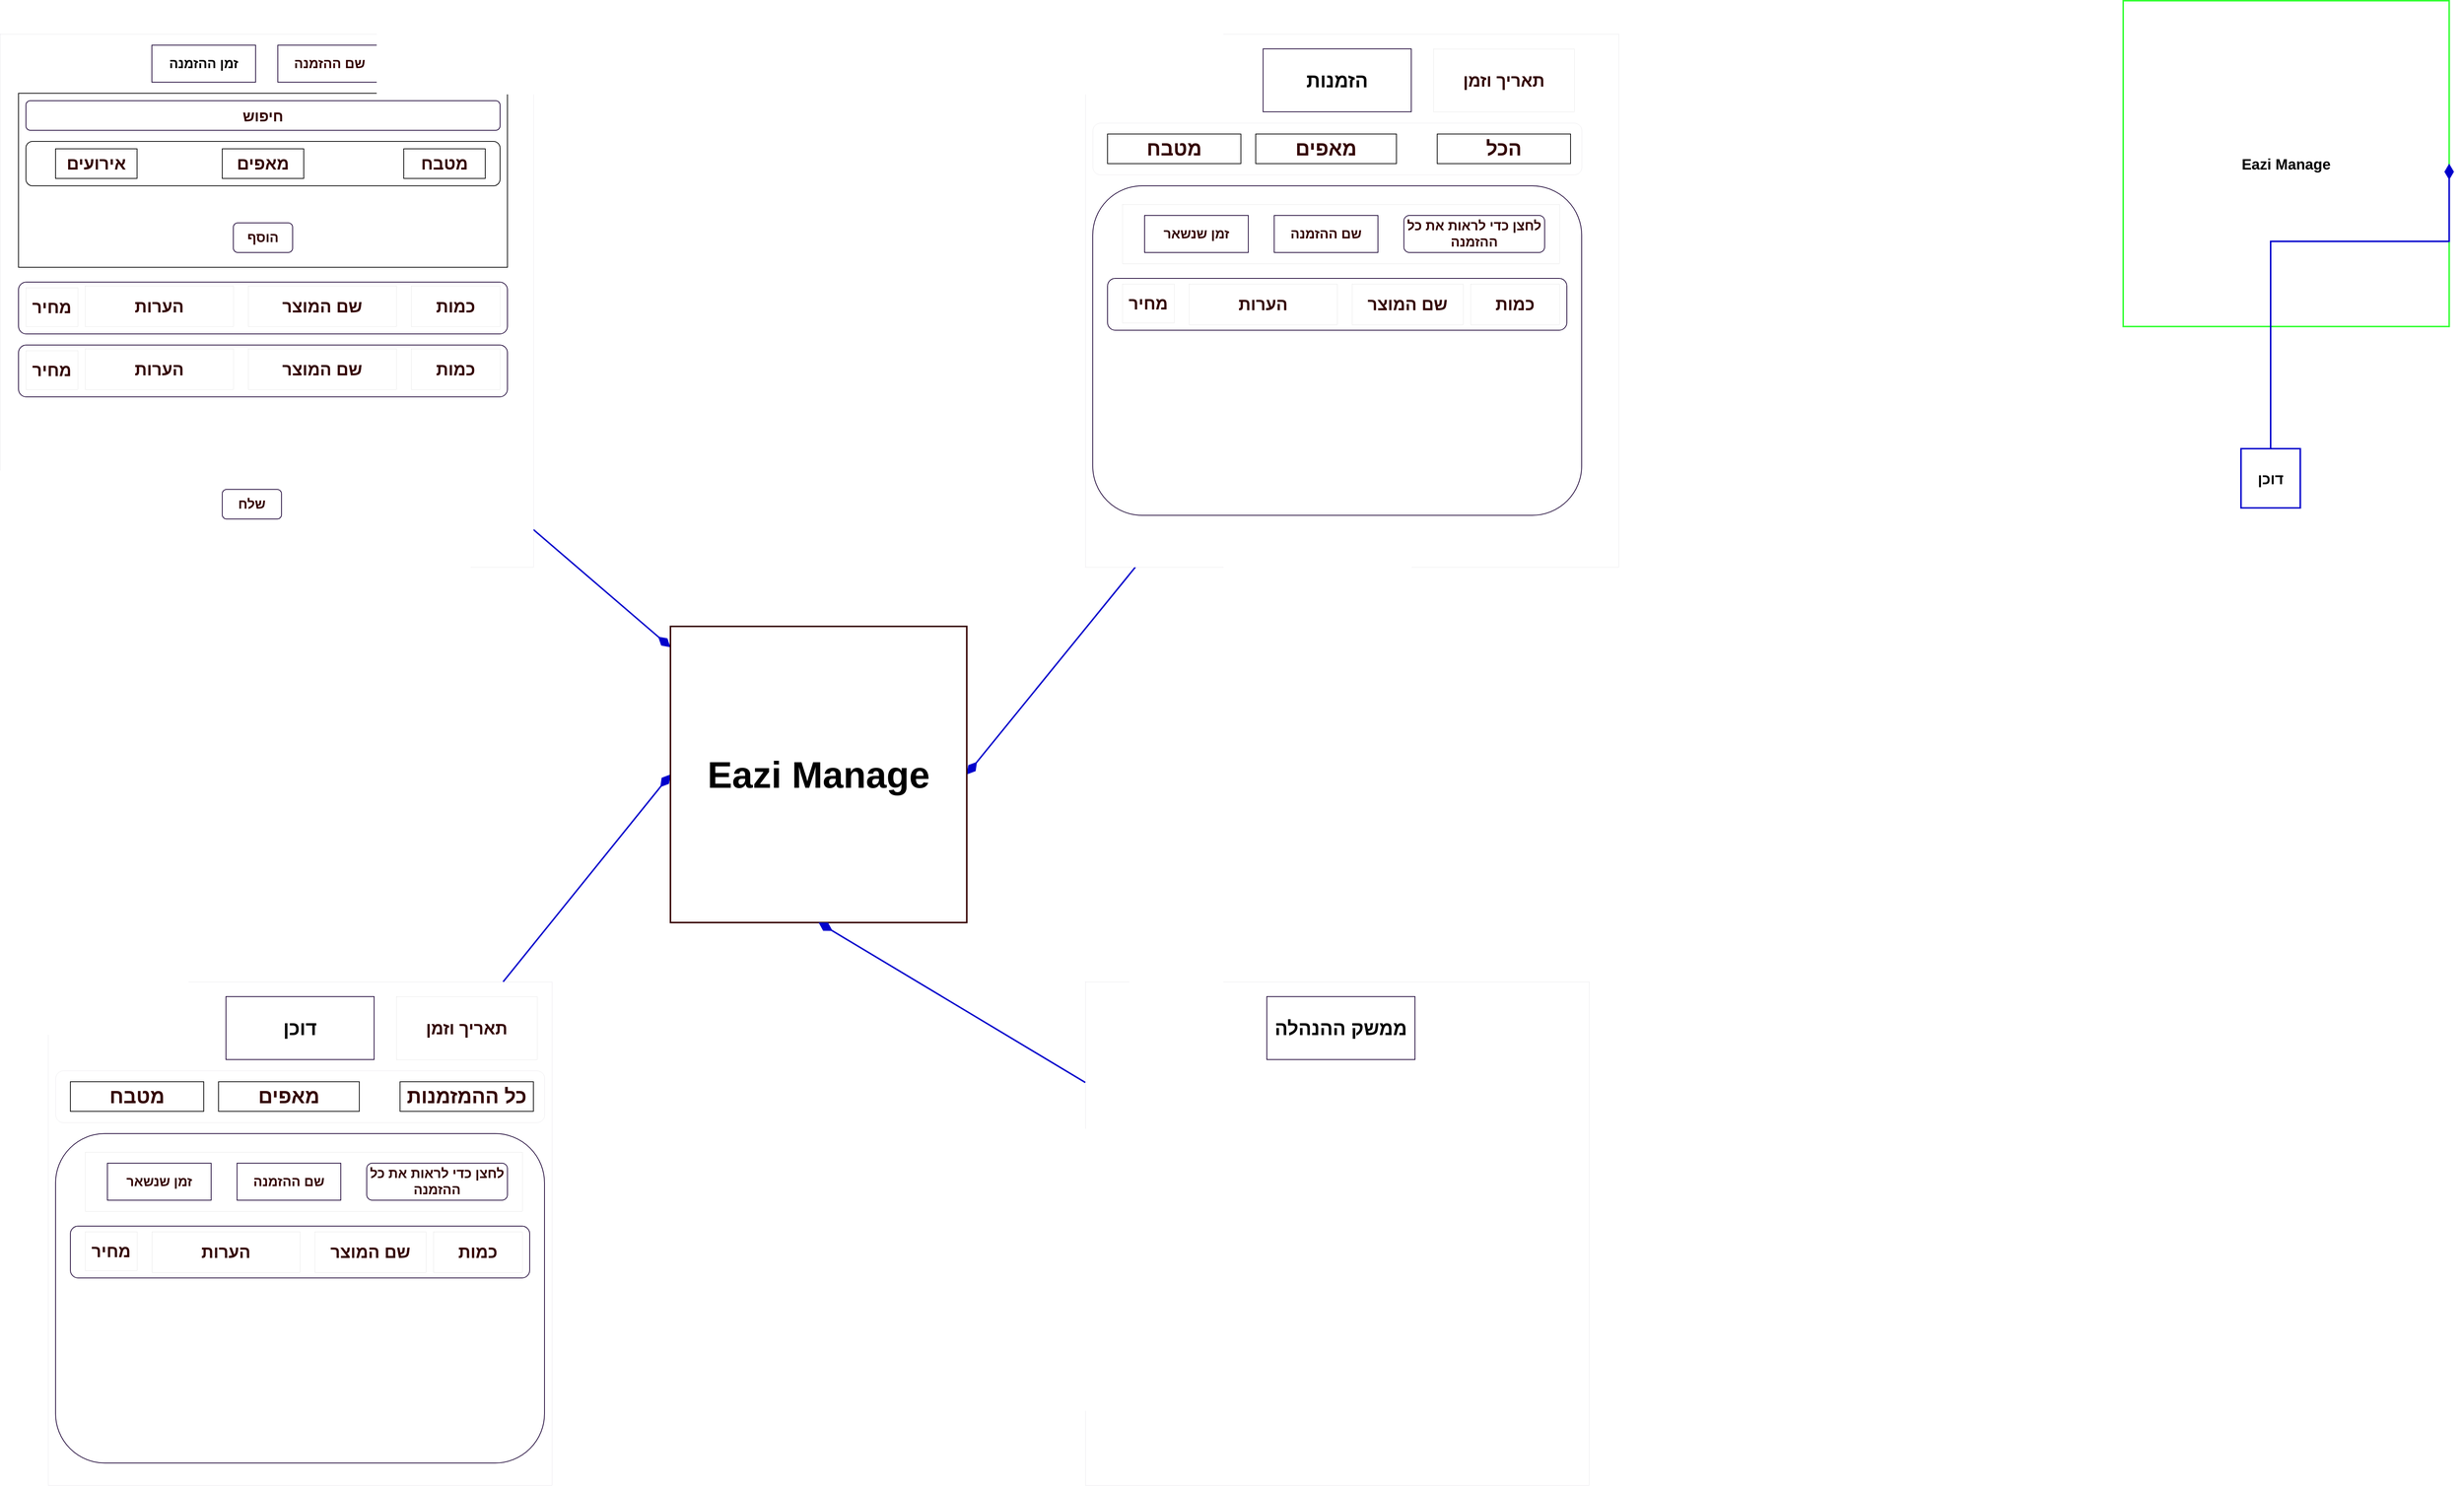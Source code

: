 <mxfile version="15.4.0" type="device"><diagram id="IfNfaCBzVY3szj-iDuo-" name="Page-1"><mxGraphModel dx="4179" dy="1428" grid="1" gridSize="10" guides="1" tooltips="1" connect="1" arrows="1" fold="1" page="1" pageScale="1" pageWidth="827" pageHeight="1169" math="0" shadow="0"><root><mxCell id="0"/><mxCell id="1" parent="0"/><mxCell id="taBeriu5ODkfPFxQS6ML-97" style="rounded=0;orthogonalLoop=1;jettySize=auto;html=1;fontSize=22;fontColor=#330000;endArrow=diamondThin;endFill=1;endSize=16;strokeColor=#0000CC;strokeWidth=2;" parent="1" source="taBeriu5ODkfPFxQS6ML-2" target="taBeriu5ODkfPFxQS6ML-94" edge="1"><mxGeometry relative="1" as="geometry"/></mxCell><mxCell id="taBeriu5ODkfPFxQS6ML-2" value="" style="whiteSpace=wrap;html=1;aspect=fixed;strokeWidth=0;strokeColor=#190033;dashed=1;" parent="1" vertex="1"><mxGeometry x="-1625" y="240" width="720" height="720" as="geometry"/></mxCell><mxCell id="taBeriu5ODkfPFxQS6ML-3" value="&lt;span style=&quot;font-size: 20px&quot;&gt;&lt;b&gt;Eazi Manage&lt;/b&gt;&lt;/span&gt;" style="whiteSpace=wrap;html=1;aspect=fixed;strokeColor=#33FF33;strokeWidth=2;" parent="1" vertex="1"><mxGeometry x="1241" y="195" width="440" height="440" as="geometry"/></mxCell><mxCell id="taBeriu5ODkfPFxQS6ML-4" value="&lt;span style=&quot;font-size: 20px&quot;&gt;סניף&lt;/span&gt;" style="whiteSpace=wrap;html=1;aspect=fixed;strokeColor=#FF3333;strokeWidth=2;fontStyle=1" parent="1" vertex="1"><mxGeometry x="360" y="665" width="80" height="80" as="geometry"/></mxCell><mxCell id="taBeriu5ODkfPFxQS6ML-9" style="edgeStyle=orthogonalEdgeStyle;rounded=0;orthogonalLoop=1;jettySize=auto;html=1;endArrow=diamondThin;endFill=1;endSize=16;fontColor=#0000FF;strokeColor=#0000CC;strokeWidth=2;entryX=1;entryY=0.5;entryDx=0;entryDy=0;" parent="1" source="taBeriu5ODkfPFxQS6ML-5" target="taBeriu5ODkfPFxQS6ML-3" edge="1"><mxGeometry relative="1" as="geometry"><mxPoint x="1290" y="600" as="targetPoint"/><Array as="points"><mxPoint x="1440" y="520"/></Array></mxGeometry></mxCell><mxCell id="taBeriu5ODkfPFxQS6ML-5" value="&lt;font style=&quot;font-size: 20px&quot;&gt;&lt;b&gt;דוכן&lt;br&gt;&lt;/b&gt;&lt;/font&gt;" style="whiteSpace=wrap;html=1;aspect=fixed;strokeColor=#0000CC;strokeWidth=2;" parent="1" vertex="1"><mxGeometry x="1400" y="800" width="80" height="80" as="geometry"/></mxCell><mxCell id="taBeriu5ODkfPFxQS6ML-16" value="&lt;font style=&quot;font-size: 18px&quot;&gt;&lt;b&gt;שם ההזמנה&lt;/b&gt;&lt;/font&gt;" style="rounded=0;whiteSpace=wrap;html=1;fontColor=#330000;strokeColor=#190033;strokeWidth=1;" parent="1" vertex="1"><mxGeometry x="-1250" y="255" width="140" height="50" as="geometry"/></mxCell><mxCell id="taBeriu5ODkfPFxQS6ML-18" value="&lt;font style=&quot;font-size: 18px&quot;&gt;&lt;b&gt;זמן ההזמנה&lt;/b&gt;&lt;/font&gt;" style="rounded=0;whiteSpace=wrap;html=1;fontColor=#000000;strokeColor=#190033;strokeWidth=1;" parent="1" vertex="1"><mxGeometry x="-1420" y="255" width="140" height="50" as="geometry"/></mxCell><mxCell id="taBeriu5ODkfPFxQS6ML-21" value="" style="rounded=1;whiteSpace=wrap;html=1;fontColor=#330000;strokeColor=#190033;strokeWidth=1;align=right;" parent="1" vertex="1"><mxGeometry x="-1600" y="575" width="660" height="70" as="geometry"/></mxCell><mxCell id="taBeriu5ODkfPFxQS6ML-22" value="הערות" style="text;html=1;strokeColor=default;fillColor=none;align=center;verticalAlign=middle;whiteSpace=wrap;rounded=0;fontColor=#330000;strokeWidth=0;fontStyle=1;fontSize=23;" parent="1" vertex="1"><mxGeometry x="-1510" y="580" width="200" height="55" as="geometry"/></mxCell><mxCell id="taBeriu5ODkfPFxQS6ML-23" value="שם המוצר" style="text;html=1;strokeColor=default;fillColor=none;align=center;verticalAlign=middle;whiteSpace=wrap;rounded=0;fontColor=#330000;strokeWidth=0;fontStyle=1;fontSize=23;" parent="1" vertex="1"><mxGeometry x="-1290" y="580" width="200" height="55" as="geometry"/></mxCell><mxCell id="taBeriu5ODkfPFxQS6ML-24" value="כמות" style="text;html=1;strokeColor=default;fillColor=none;align=center;verticalAlign=middle;whiteSpace=wrap;rounded=0;fontColor=#330000;strokeWidth=0;fontStyle=1;fontSize=23;" parent="1" vertex="1"><mxGeometry x="-1070" y="580" width="120" height="55" as="geometry"/></mxCell><mxCell id="taBeriu5ODkfPFxQS6ML-25" value="מחיר" style="text;html=1;strokeColor=default;fillColor=none;align=center;verticalAlign=middle;whiteSpace=wrap;rounded=0;fontColor=#330000;strokeWidth=0;fontStyle=1;fontSize=23;" parent="1" vertex="1"><mxGeometry x="-1590" y="582.5" width="70" height="52.5" as="geometry"/></mxCell><mxCell id="taBeriu5ODkfPFxQS6ML-26" value="" style="rounded=1;whiteSpace=wrap;html=1;fontColor=#330000;strokeColor=#190033;strokeWidth=1;align=right;" parent="1" vertex="1"><mxGeometry x="-1600" y="660" width="660" height="70" as="geometry"/></mxCell><mxCell id="taBeriu5ODkfPFxQS6ML-27" value="הערות" style="text;html=1;strokeColor=default;fillColor=none;align=center;verticalAlign=middle;whiteSpace=wrap;rounded=0;fontColor=#330000;strokeWidth=0;fontStyle=1;fontSize=23;" parent="1" vertex="1"><mxGeometry x="-1510" y="665" width="200" height="55" as="geometry"/></mxCell><mxCell id="taBeriu5ODkfPFxQS6ML-28" value="שם המוצר" style="text;html=1;strokeColor=default;fillColor=none;align=center;verticalAlign=middle;whiteSpace=wrap;rounded=0;fontColor=#330000;strokeWidth=0;fontStyle=1;fontSize=23;" parent="1" vertex="1"><mxGeometry x="-1290" y="665" width="200" height="55" as="geometry"/></mxCell><mxCell id="taBeriu5ODkfPFxQS6ML-29" value="כמות" style="text;html=1;strokeColor=default;fillColor=none;align=center;verticalAlign=middle;whiteSpace=wrap;rounded=0;fontColor=#330000;strokeWidth=0;fontStyle=1;fontSize=23;" parent="1" vertex="1"><mxGeometry x="-1070" y="665" width="120" height="55" as="geometry"/></mxCell><mxCell id="taBeriu5ODkfPFxQS6ML-30" value="מחיר" style="text;html=1;strokeColor=default;fillColor=none;align=center;verticalAlign=middle;whiteSpace=wrap;rounded=0;fontColor=#330000;strokeWidth=0;fontStyle=1;fontSize=23;" parent="1" vertex="1"><mxGeometry x="-1590" y="667.5" width="70" height="52.5" as="geometry"/></mxCell><mxCell id="taBeriu5ODkfPFxQS6ML-32" value="" style="rounded=0;whiteSpace=wrap;html=1;fontSize=22;fontColor=#330000;strokeColor=default;strokeWidth=1;" parent="1" vertex="1"><mxGeometry x="-1600" y="320" width="660" height="235" as="geometry"/></mxCell><mxCell id="taBeriu5ODkfPFxQS6ML-19" value="&lt;b&gt;&lt;font style=&quot;font-size: 20px&quot;&gt;חיפוש&lt;/font&gt;&lt;/b&gt;" style="rounded=1;whiteSpace=wrap;html=1;fontColor=#330000;strokeColor=#190033;strokeWidth=1;" parent="1" vertex="1"><mxGeometry x="-1590" y="330" width="640" height="40" as="geometry"/></mxCell><mxCell id="taBeriu5ODkfPFxQS6ML-20" value="&lt;font style=&quot;font-size: 18px&quot;&gt;&lt;b&gt;הוסף&lt;/b&gt;&lt;/font&gt;" style="rounded=1;whiteSpace=wrap;html=1;fontColor=#330000;strokeColor=#190033;strokeWidth=1;" parent="1" vertex="1"><mxGeometry x="-1310" y="495" width="80" height="40" as="geometry"/></mxCell><mxCell id="taBeriu5ODkfPFxQS6ML-41" value="" style="rounded=1;whiteSpace=wrap;html=1;fontSize=23;fontColor=#330000;strokeColor=default;strokeWidth=1;" parent="1" vertex="1"><mxGeometry x="-1590" y="385" width="640" height="60" as="geometry"/></mxCell><mxCell id="taBeriu5ODkfPFxQS6ML-39" value="מאפים" style="rounded=0;whiteSpace=wrap;html=1;fontSize=23;fontColor=#330000;strokeColor=default;strokeWidth=1;fontStyle=1" parent="1" vertex="1"><mxGeometry x="-1325" y="395" width="110" height="40" as="geometry"/></mxCell><mxCell id="taBeriu5ODkfPFxQS6ML-40" value="מטבח" style="rounded=0;whiteSpace=wrap;html=1;fontSize=23;fontColor=#330000;strokeColor=default;strokeWidth=1;fontStyle=1" parent="1" vertex="1"><mxGeometry x="-1080" y="395" width="110" height="40" as="geometry"/></mxCell><mxCell id="taBeriu5ODkfPFxQS6ML-38" value="אירועים" style="rounded=0;whiteSpace=wrap;html=1;fontSize=23;fontColor=#330000;strokeColor=default;strokeWidth=1;fontStyle=1" parent="1" vertex="1"><mxGeometry x="-1550" y="395" width="110" height="40" as="geometry"/></mxCell><mxCell id="taBeriu5ODkfPFxQS6ML-42" value="&lt;font style=&quot;font-size: 18px&quot;&gt;&lt;b&gt;שלח&lt;/b&gt;&lt;/font&gt;" style="rounded=1;whiteSpace=wrap;html=1;fontColor=#330000;strokeColor=#190033;strokeWidth=1;" parent="1" vertex="1"><mxGeometry x="-1325" y="855" width="80" height="40" as="geometry"/></mxCell><mxCell id="taBeriu5ODkfPFxQS6ML-98" style="rounded=0;orthogonalLoop=1;jettySize=auto;html=1;entryX=1;entryY=0.5;entryDx=0;entryDy=0;fontSize=22;fontColor=#330000;endArrow=diamondThin;endFill=1;endSize=16;strokeColor=#0000CC;strokeWidth=2;" parent="1" source="taBeriu5ODkfPFxQS6ML-43" target="taBeriu5ODkfPFxQS6ML-94" edge="1"><mxGeometry relative="1" as="geometry"/></mxCell><mxCell id="taBeriu5ODkfPFxQS6ML-43" value="" style="whiteSpace=wrap;html=1;aspect=fixed;strokeWidth=0;strokeColor=#190033;dashed=1;" parent="1" vertex="1"><mxGeometry x="-160" y="240" width="720" height="720" as="geometry"/></mxCell><mxCell id="taBeriu5ODkfPFxQS6ML-45" value="&lt;b&gt;&lt;font style=&quot;font-size: 26px&quot;&gt;הזמנות&lt;/font&gt;&lt;/b&gt;" style="rounded=0;whiteSpace=wrap;html=1;fontColor=#000000;strokeColor=#190033;strokeWidth=1;" parent="1" vertex="1"><mxGeometry x="80" y="260" width="200" height="85" as="geometry"/></mxCell><mxCell id="taBeriu5ODkfPFxQS6ML-51" value="" style="rounded=1;whiteSpace=wrap;html=1;fontColor=#330000;strokeColor=#190033;strokeWidth=0;align=right;" parent="1" vertex="1"><mxGeometry x="-150" y="360" width="660" height="70" as="geometry"/></mxCell><mxCell id="taBeriu5ODkfPFxQS6ML-57" value="" style="rounded=1;whiteSpace=wrap;html=1;fontColor=#330000;strokeColor=#190033;strokeWidth=1;" parent="1" vertex="1"><mxGeometry x="-150" y="445" width="660" height="445" as="geometry"/></mxCell><mxCell id="taBeriu5ODkfPFxQS6ML-60" value="מטבח" style="rounded=0;whiteSpace=wrap;html=1;fontSize=27;fontColor=#330000;strokeColor=default;strokeWidth=1;fontStyle=1" parent="1" vertex="1"><mxGeometry x="-130" y="375" width="180" height="40" as="geometry"/></mxCell><mxCell id="taBeriu5ODkfPFxQS6ML-62" value="&lt;b&gt;תאריך וזמן&lt;/b&gt;" style="rounded=0;whiteSpace=wrap;html=1;fontSize=23;fontColor=#330000;strokeColor=default;strokeWidth=0;" parent="1" vertex="1"><mxGeometry x="310" y="260" width="190" height="85" as="geometry"/></mxCell><mxCell id="taBeriu5ODkfPFxQS6ML-64" value="מאפים" style="rounded=0;whiteSpace=wrap;html=1;fontSize=27;fontColor=#330000;strokeColor=default;strokeWidth=1;fontStyle=1" parent="1" vertex="1"><mxGeometry x="70" y="375" width="190" height="40" as="geometry"/></mxCell><mxCell id="taBeriu5ODkfPFxQS6ML-65" value="הכל" style="rounded=0;whiteSpace=wrap;html=1;fontSize=27;fontColor=#330000;strokeColor=default;strokeWidth=1;fontStyle=1" parent="1" vertex="1"><mxGeometry x="315" y="375" width="180" height="40" as="geometry"/></mxCell><mxCell id="taBeriu5ODkfPFxQS6ML-47" value="" style="text;html=1;strokeColor=default;fillColor=none;align=center;verticalAlign=middle;whiteSpace=wrap;rounded=0;fontColor=#330000;strokeWidth=0;fontStyle=1;fontSize=23;" parent="1" vertex="1"><mxGeometry x="-110" y="470" width="590" height="80" as="geometry"/></mxCell><mxCell id="taBeriu5ODkfPFxQS6ML-58" value="&lt;font style=&quot;font-size: 18px&quot;&gt;&lt;b&gt;לחצן כדי לראות את כל ההזמנה&lt;/b&gt;&lt;/font&gt;" style="rounded=1;whiteSpace=wrap;html=1;fontColor=#330000;strokeColor=#190033;strokeWidth=1;" parent="1" vertex="1"><mxGeometry x="270" y="485" width="190" height="50" as="geometry"/></mxCell><mxCell id="taBeriu5ODkfPFxQS6ML-44" value="&lt;font style=&quot;font-size: 18px&quot;&gt;&lt;b&gt;שם ההזמנה&lt;/b&gt;&lt;/font&gt;" style="rounded=0;whiteSpace=wrap;html=1;fontColor=#330000;strokeColor=#190033;strokeWidth=1;" parent="1" vertex="1"><mxGeometry x="95" y="485" width="140" height="50" as="geometry"/></mxCell><mxCell id="taBeriu5ODkfPFxQS6ML-69" value="&lt;span style=&quot;font-size: 18px&quot;&gt;&lt;b&gt;זמן שנשאר&lt;/b&gt;&lt;/span&gt;" style="rounded=0;whiteSpace=wrap;html=1;fontColor=#330000;strokeColor=#190033;strokeWidth=1;" parent="1" vertex="1"><mxGeometry x="-80" y="485" width="140" height="50" as="geometry"/></mxCell><mxCell id="taBeriu5ODkfPFxQS6ML-70" value="" style="rounded=1;whiteSpace=wrap;html=1;fontColor=#330000;strokeColor=#190033;strokeWidth=1;align=right;" parent="1" vertex="1"><mxGeometry x="-130" y="570" width="620" height="70" as="geometry"/></mxCell><mxCell id="taBeriu5ODkfPFxQS6ML-71" value="הערות" style="text;html=1;strokeColor=default;fillColor=none;align=center;verticalAlign=middle;whiteSpace=wrap;rounded=0;fontColor=#330000;strokeWidth=0;fontStyle=1;fontSize=23;" parent="1" vertex="1"><mxGeometry x="-20" y="577.5" width="200" height="55" as="geometry"/></mxCell><mxCell id="taBeriu5ODkfPFxQS6ML-73" value="כמות" style="text;html=1;strokeColor=default;fillColor=none;align=center;verticalAlign=middle;whiteSpace=wrap;rounded=0;fontColor=#330000;strokeWidth=0;fontStyle=1;fontSize=23;" parent="1" vertex="1"><mxGeometry x="360" y="577.5" width="120" height="55" as="geometry"/></mxCell><mxCell id="taBeriu5ODkfPFxQS6ML-74" value="מחיר" style="text;html=1;strokeColor=default;fillColor=none;align=center;verticalAlign=middle;whiteSpace=wrap;rounded=0;fontColor=#330000;strokeWidth=0;fontStyle=1;fontSize=23;" parent="1" vertex="1"><mxGeometry x="-110" y="577.5" width="70" height="52.5" as="geometry"/></mxCell><mxCell id="taBeriu5ODkfPFxQS6ML-75" value="שם המוצר" style="text;html=1;strokeColor=default;fillColor=none;align=center;verticalAlign=middle;whiteSpace=wrap;rounded=0;fontColor=#330000;strokeWidth=0;fontStyle=1;fontSize=23;" parent="1" vertex="1"><mxGeometry x="200" y="577.5" width="150" height="55" as="geometry"/></mxCell><mxCell id="taBeriu5ODkfPFxQS6ML-100" style="rounded=0;orthogonalLoop=1;jettySize=auto;html=1;entryX=0;entryY=0.5;entryDx=0;entryDy=0;fontSize=22;fontColor=#330000;endArrow=diamondThin;endFill=1;endSize=16;strokeColor=#0000CC;strokeWidth=2;" parent="1" source="taBeriu5ODkfPFxQS6ML-76" target="taBeriu5ODkfPFxQS6ML-94" edge="1"><mxGeometry relative="1" as="geometry"/></mxCell><mxCell id="taBeriu5ODkfPFxQS6ML-76" value="" style="whiteSpace=wrap;html=1;aspect=fixed;strokeWidth=0;strokeColor=#190033;dashed=1;" parent="1" vertex="1"><mxGeometry x="-1560" y="1520" width="680" height="680" as="geometry"/></mxCell><mxCell id="taBeriu5ODkfPFxQS6ML-77" value="&lt;b&gt;&lt;font style=&quot;font-size: 26px&quot;&gt;דוכן&lt;/font&gt;&lt;/b&gt;" style="rounded=0;whiteSpace=wrap;html=1;fontColor=#000000;strokeColor=#190033;strokeWidth=1;" parent="1" vertex="1"><mxGeometry x="-1320" y="1540" width="200" height="85" as="geometry"/></mxCell><mxCell id="taBeriu5ODkfPFxQS6ML-78" value="" style="rounded=1;whiteSpace=wrap;html=1;fontColor=#330000;strokeColor=#190033;strokeWidth=0;align=right;" parent="1" vertex="1"><mxGeometry x="-1550" y="1640" width="660" height="70" as="geometry"/></mxCell><mxCell id="taBeriu5ODkfPFxQS6ML-79" value="" style="rounded=1;whiteSpace=wrap;html=1;fontColor=#330000;strokeColor=#190033;strokeWidth=1;" parent="1" vertex="1"><mxGeometry x="-1550" y="1725" width="660" height="445" as="geometry"/></mxCell><mxCell id="taBeriu5ODkfPFxQS6ML-80" value="מטבח" style="rounded=0;whiteSpace=wrap;html=1;fontSize=27;fontColor=#330000;strokeColor=default;strokeWidth=1;fontStyle=1" parent="1" vertex="1"><mxGeometry x="-1530" y="1655" width="180" height="40" as="geometry"/></mxCell><mxCell id="taBeriu5ODkfPFxQS6ML-81" value="&lt;b&gt;תאריך וזמן&lt;/b&gt;" style="rounded=0;whiteSpace=wrap;html=1;fontSize=23;fontColor=#330000;strokeColor=default;strokeWidth=0;" parent="1" vertex="1"><mxGeometry x="-1090" y="1540" width="190" height="85" as="geometry"/></mxCell><mxCell id="taBeriu5ODkfPFxQS6ML-82" value="מאפים" style="rounded=0;whiteSpace=wrap;html=1;fontSize=27;fontColor=#330000;strokeColor=default;strokeWidth=1;fontStyle=1" parent="1" vertex="1"><mxGeometry x="-1330" y="1655" width="190" height="40" as="geometry"/></mxCell><mxCell id="taBeriu5ODkfPFxQS6ML-83" value="כל ההמזמנות" style="rounded=0;whiteSpace=wrap;html=1;fontSize=27;fontColor=#330000;strokeColor=default;strokeWidth=1;fontStyle=1" parent="1" vertex="1"><mxGeometry x="-1085" y="1655" width="180" height="40" as="geometry"/></mxCell><mxCell id="taBeriu5ODkfPFxQS6ML-84" value="" style="text;html=1;strokeColor=default;fillColor=none;align=center;verticalAlign=middle;whiteSpace=wrap;rounded=0;fontColor=#330000;strokeWidth=0;fontStyle=1;fontSize=23;" parent="1" vertex="1"><mxGeometry x="-1510" y="1750" width="590" height="80" as="geometry"/></mxCell><mxCell id="taBeriu5ODkfPFxQS6ML-85" value="&lt;font style=&quot;font-size: 18px&quot;&gt;&lt;b&gt;לחצן כדי לראות את כל ההזמנה&lt;/b&gt;&lt;/font&gt;" style="rounded=1;whiteSpace=wrap;html=1;fontColor=#330000;strokeColor=#190033;strokeWidth=1;" parent="1" vertex="1"><mxGeometry x="-1130" y="1765" width="190" height="50" as="geometry"/></mxCell><mxCell id="taBeriu5ODkfPFxQS6ML-86" value="&lt;font style=&quot;font-size: 18px&quot;&gt;&lt;b&gt;שם ההזמנה&lt;/b&gt;&lt;/font&gt;" style="rounded=0;whiteSpace=wrap;html=1;fontColor=#330000;strokeColor=#190033;strokeWidth=1;" parent="1" vertex="1"><mxGeometry x="-1305" y="1765" width="140" height="50" as="geometry"/></mxCell><mxCell id="taBeriu5ODkfPFxQS6ML-87" value="&lt;span style=&quot;font-size: 18px&quot;&gt;&lt;b&gt;זמן שנשאר&lt;/b&gt;&lt;/span&gt;" style="rounded=0;whiteSpace=wrap;html=1;fontColor=#330000;strokeColor=#190033;strokeWidth=1;" parent="1" vertex="1"><mxGeometry x="-1480" y="1765" width="140" height="50" as="geometry"/></mxCell><mxCell id="taBeriu5ODkfPFxQS6ML-88" value="" style="rounded=1;whiteSpace=wrap;html=1;fontColor=#330000;strokeColor=#190033;strokeWidth=1;align=right;" parent="1" vertex="1"><mxGeometry x="-1530" y="1850" width="620" height="70" as="geometry"/></mxCell><mxCell id="taBeriu5ODkfPFxQS6ML-89" value="הערות" style="text;html=1;strokeColor=default;fillColor=none;align=center;verticalAlign=middle;whiteSpace=wrap;rounded=0;fontColor=#330000;strokeWidth=0;fontStyle=1;fontSize=23;" parent="1" vertex="1"><mxGeometry x="-1420" y="1857.5" width="200" height="55" as="geometry"/></mxCell><mxCell id="taBeriu5ODkfPFxQS6ML-90" value="כמות" style="text;html=1;strokeColor=default;fillColor=none;align=center;verticalAlign=middle;whiteSpace=wrap;rounded=0;fontColor=#330000;strokeWidth=0;fontStyle=1;fontSize=23;" parent="1" vertex="1"><mxGeometry x="-1040" y="1857.5" width="120" height="55" as="geometry"/></mxCell><mxCell id="taBeriu5ODkfPFxQS6ML-91" value="מחיר" style="text;html=1;strokeColor=default;fillColor=none;align=center;verticalAlign=middle;whiteSpace=wrap;rounded=0;fontColor=#330000;strokeWidth=0;fontStyle=1;fontSize=23;" parent="1" vertex="1"><mxGeometry x="-1510" y="1857.5" width="70" height="52.5" as="geometry"/></mxCell><mxCell id="taBeriu5ODkfPFxQS6ML-92" value="שם המוצר" style="text;html=1;strokeColor=default;fillColor=none;align=center;verticalAlign=middle;whiteSpace=wrap;rounded=0;fontColor=#330000;strokeWidth=0;fontStyle=1;fontSize=23;" parent="1" vertex="1"><mxGeometry x="-1200" y="1857.5" width="150" height="55" as="geometry"/></mxCell><mxCell id="taBeriu5ODkfPFxQS6ML-94" value="&lt;b&gt;&lt;font style=&quot;font-size: 50px&quot;&gt;Eazi Manage&lt;/font&gt;&lt;/b&gt;" style="whiteSpace=wrap;html=1;aspect=fixed;strokeColor=#330000;strokeWidth=2;" parent="1" vertex="1"><mxGeometry x="-720" y="1040" width="400" height="400" as="geometry"/></mxCell><mxCell id="taBeriu5ODkfPFxQS6ML-99" style="rounded=0;orthogonalLoop=1;jettySize=auto;html=1;entryX=0.5;entryY=1;entryDx=0;entryDy=0;fontSize=22;fontColor=#330000;endArrow=diamondThin;endFill=1;endSize=16;strokeColor=#0000CC;strokeWidth=2;" parent="1" source="taBeriu5ODkfPFxQS6ML-95" target="taBeriu5ODkfPFxQS6ML-94" edge="1"><mxGeometry relative="1" as="geometry"/></mxCell><mxCell id="taBeriu5ODkfPFxQS6ML-95" value="" style="whiteSpace=wrap;html=1;aspect=fixed;strokeWidth=0;strokeColor=#190033;dashed=1;" parent="1" vertex="1"><mxGeometry x="-160" y="1520" width="680" height="680" as="geometry"/></mxCell><mxCell id="taBeriu5ODkfPFxQS6ML-96" value="&lt;b&gt;&lt;font style=&quot;font-size: 26px&quot;&gt;ממשק ההנהלה&lt;/font&gt;&lt;/b&gt;" style="rounded=0;whiteSpace=wrap;html=1;fontColor=#000000;strokeColor=#190033;strokeWidth=1;" parent="1" vertex="1"><mxGeometry x="85" y="1540" width="200" height="85" as="geometry"/></mxCell></root></mxGraphModel></diagram></mxfile>